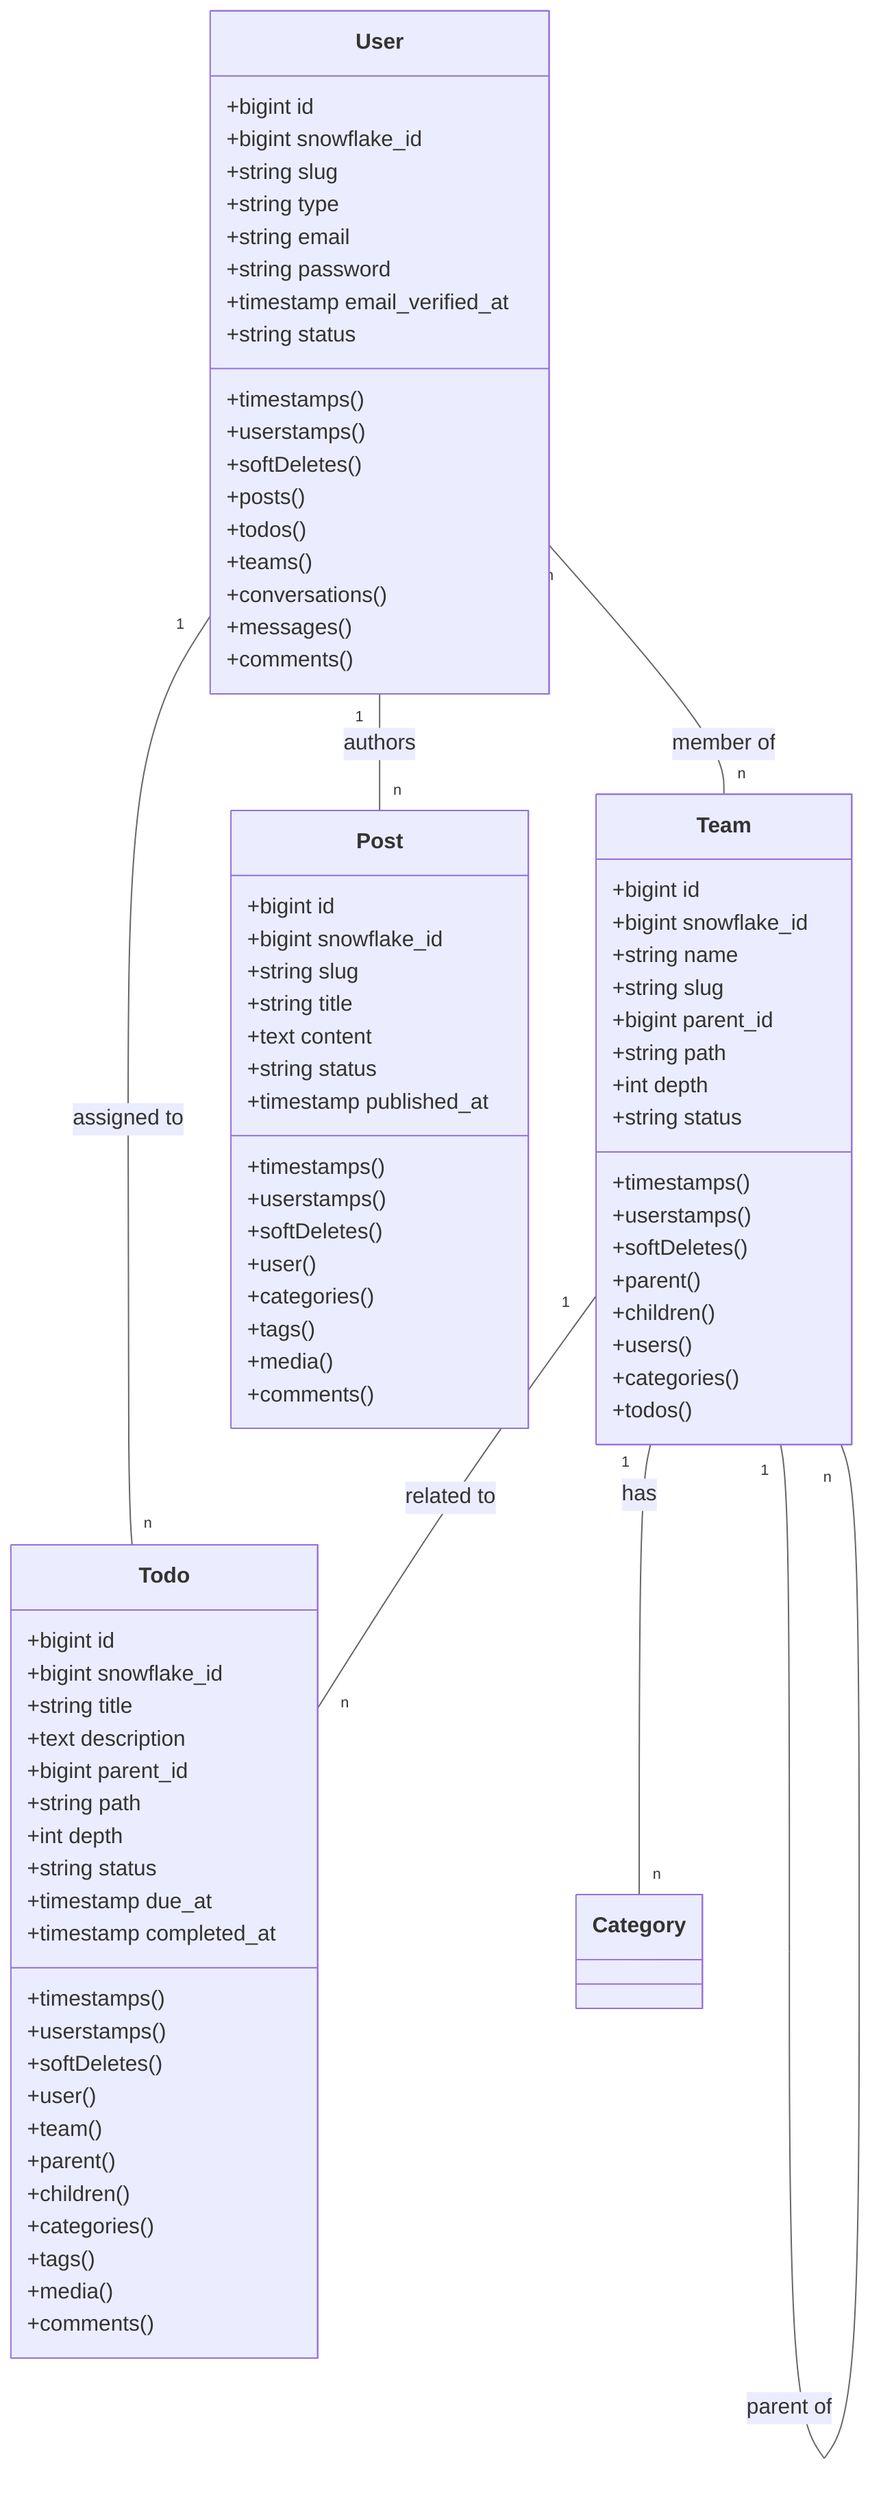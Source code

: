 %%{init: {'theme': 'default', 'themeVariables': { 'primaryColor': '#f5f5f5', 'primaryTextColor': '#333333', 'primaryBorderColor': '#cccccc', 'lineColor': '#666666', 'secondaryColor': '#f0f0f0', 'tertiaryColor': '#ffffff' }}}%%
classDiagram
    class User {
        +bigint id
        +bigint snowflake_id
        +string slug
        +string type
        +string email
        +string password
        +timestamp email_verified_at
        +string status
        +timestamps()
        +userstamps()
        +softDeletes()
        +posts()
        +todos()
        +teams()
        +conversations()
        +messages()
        +comments()
    }

    class Team {
        +bigint id
        +bigint snowflake_id
        +string name
        +string slug
        +bigint parent_id
        +string path
        +int depth
        +string status
        +timestamps()
        +userstamps()
        +softDeletes()
        +parent()
        +children()
        +users()
        +categories()
        +todos()
    }

    class Post {
        +bigint id
        +bigint snowflake_id
        +string slug
        +string title
        +text content
        +string status
        +timestamp published_at
        +timestamps()
        +userstamps()
        +softDeletes()
        +user()
        +categories()
        +tags()
        +media()
        +comments()
    }

    class Todo {
        +bigint id
        +bigint snowflake_id
        +string title
        +text description
        +bigint parent_id
        +string path
        +int depth
        +string status
        +timestamp due_at
        +timestamp completed_at
        +timestamps()
        +userstamps()
        +softDeletes()
        +user()
        +team()
        +parent()
        +children()
        +categories()
        +tags()
        +media()
        +comments()
    }

    User "1" -- "n" Post : authors
    User "1" -- "n" Todo : assigned to
    User "n" -- "n" Team : member of
    Team "1" -- "n" Team : parent of
    Team "1" -- "n" Category : has
    Team "1" -- "n" Todo : related to